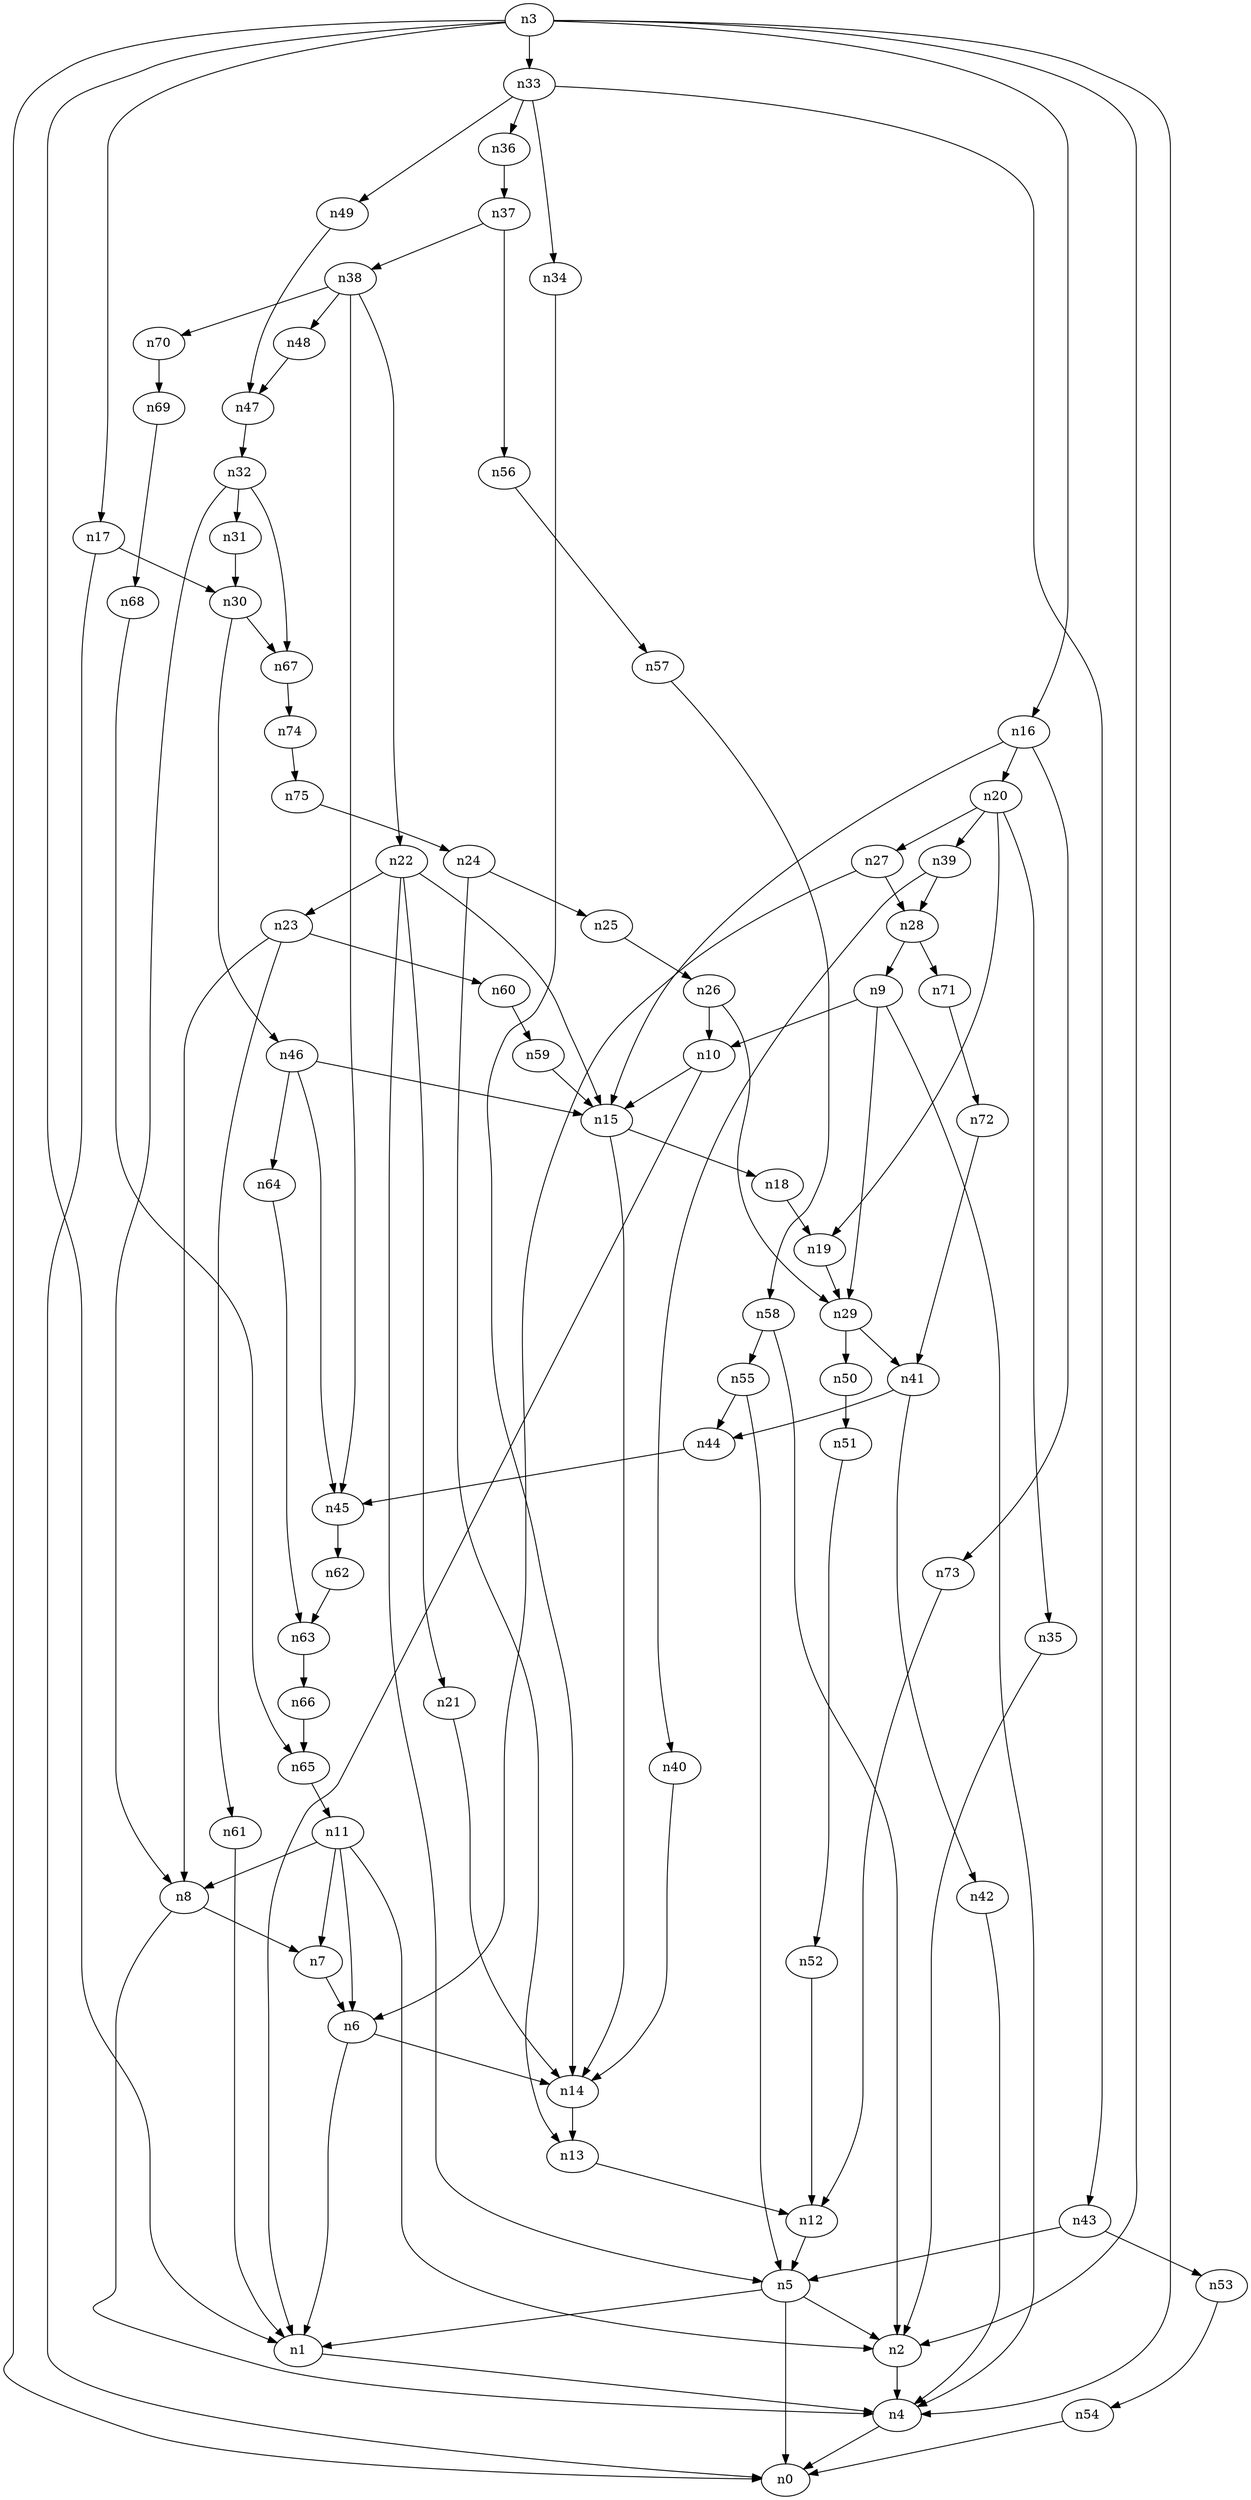 digraph G {
	n1 -> n4	 [_graphml_id=e4];
	n2 -> n4	 [_graphml_id=e7];
	n3 -> n0	 [_graphml_id=e0];
	n3 -> n1	 [_graphml_id=e3];
	n3 -> n2	 [_graphml_id=e6];
	n3 -> n4	 [_graphml_id=e28];
	n3 -> n16	 [_graphml_id=e25];
	n3 -> n17	 [_graphml_id=e27];
	n3 -> n33	 [_graphml_id=e53];
	n4 -> n0	 [_graphml_id=e1];
	n5 -> n0	 [_graphml_id=e2];
	n5 -> n1	 [_graphml_id=e5];
	n5 -> n2	 [_graphml_id=e8];
	n6 -> n1	 [_graphml_id=e9];
	n6 -> n14	 [_graphml_id=e22];
	n7 -> n6	 [_graphml_id=e10];
	n8 -> n4	 [_graphml_id=e12];
	n8 -> n7	 [_graphml_id=e11];
	n9 -> n4	 [_graphml_id=e13];
	n9 -> n10	 [_graphml_id=e14];
	n9 -> n29	 [_graphml_id=e47];
	n10 -> n1	 [_graphml_id=e15];
	n10 -> n15	 [_graphml_id=e23];
	n11 -> n2	 [_graphml_id=e121];
	n11 -> n6	 [_graphml_id=e18];
	n11 -> n7	 [_graphml_id=e16];
	n11 -> n8	 [_graphml_id=e17];
	n12 -> n5	 [_graphml_id=e19];
	n13 -> n12	 [_graphml_id=e20];
	n14 -> n13	 [_graphml_id=e21];
	n15 -> n14	 [_graphml_id=e38];
	n15 -> n18	 [_graphml_id=e29];
	n16 -> n15	 [_graphml_id=e24];
	n16 -> n20	 [_graphml_id=e32];
	n16 -> n73	 [_graphml_id=e119];
	n17 -> n0	 [_graphml_id=e26];
	n17 -> n30	 [_graphml_id=e49];
	n18 -> n19	 [_graphml_id=e30];
	n19 -> n29	 [_graphml_id=e46];
	n20 -> n19	 [_graphml_id=e31];
	n20 -> n27	 [_graphml_id=e43];
	n20 -> n35	 [_graphml_id=e56];
	n20 -> n39	 [_graphml_id=e81];
	n21 -> n14	 [_graphml_id=e33];
	n22 -> n5	 [_graphml_id=e35];
	n22 -> n15	 [_graphml_id=e71];
	n22 -> n21	 [_graphml_id=e34];
	n22 -> n23	 [_graphml_id=e36];
	n23 -> n8	 [_graphml_id=e37];
	n23 -> n60	 [_graphml_id=e98];
	n23 -> n61	 [_graphml_id=e100];
	n24 -> n13	 [_graphml_id=e39];
	n24 -> n25	 [_graphml_id=e40];
	n25 -> n26	 [_graphml_id=e41];
	n26 -> n10	 [_graphml_id=e42];
	n26 -> n29	 [_graphml_id=e48];
	n27 -> n6	 [_graphml_id=e58];
	n27 -> n28	 [_graphml_id=e44];
	n28 -> n9	 [_graphml_id=e45];
	n28 -> n71	 [_graphml_id=e116];
	n29 -> n41	 [_graphml_id=e66];
	n29 -> n50	 [_graphml_id=e82];
	n30 -> n46	 [_graphml_id=e75];
	n30 -> n67	 [_graphml_id=e109];
	n31 -> n30	 [_graphml_id=e50];
	n32 -> n8	 [_graphml_id=e52];
	n32 -> n31	 [_graphml_id=e51];
	n32 -> n67	 [_graphml_id=e110];
	n33 -> n34	 [_graphml_id=e54];
	n33 -> n36	 [_graphml_id=e59];
	n33 -> n43	 [_graphml_id=e69];
	n33 -> n49	 [_graphml_id=e79];
	n34 -> n14	 [_graphml_id=e55];
	n35 -> n2	 [_graphml_id=e57];
	n36 -> n37	 [_graphml_id=e60];
	n37 -> n38	 [_graphml_id=e61];
	n37 -> n56	 [_graphml_id=e92];
	n38 -> n22	 [_graphml_id=e62];
	n38 -> n45	 [_graphml_id=e101];
	n38 -> n48	 [_graphml_id=e78];
	n38 -> n70	 [_graphml_id=e115];
	n39 -> n28	 [_graphml_id=e63];
	n39 -> n40	 [_graphml_id=e64];
	n40 -> n14	 [_graphml_id=e65];
	n41 -> n42	 [_graphml_id=e67];
	n41 -> n44	 [_graphml_id=e72];
	n42 -> n4	 [_graphml_id=e68];
	n43 -> n5	 [_graphml_id=e70];
	n43 -> n53	 [_graphml_id=e86];
	n44 -> n45	 [_graphml_id=e73];
	n45 -> n62	 [_graphml_id=e102];
	n46 -> n15	 [_graphml_id=e91];
	n46 -> n45	 [_graphml_id=e74];
	n46 -> n64	 [_graphml_id=e105];
	n47 -> n32	 [_graphml_id=e76];
	n48 -> n47	 [_graphml_id=e77];
	n49 -> n47	 [_graphml_id=e80];
	n50 -> n51	 [_graphml_id=e83];
	n51 -> n52	 [_graphml_id=e84];
	n52 -> n12	 [_graphml_id=e85];
	n53 -> n54	 [_graphml_id=e87];
	n54 -> n0	 [_graphml_id=e88];
	n55 -> n5	 [_graphml_id=e90];
	n55 -> n44	 [_graphml_id=e89];
	n56 -> n57	 [_graphml_id=e93];
	n57 -> n58	 [_graphml_id=e94];
	n58 -> n2	 [_graphml_id=e95];
	n58 -> n55	 [_graphml_id=e111];
	n59 -> n15	 [_graphml_id=e96];
	n60 -> n59	 [_graphml_id=e97];
	n61 -> n1	 [_graphml_id=e99];
	n62 -> n63	 [_graphml_id=e103];
	n63 -> n66	 [_graphml_id=e108];
	n64 -> n63	 [_graphml_id=e104];
	n65 -> n11	 [_graphml_id=e106];
	n66 -> n65	 [_graphml_id=e107];
	n67 -> n74	 [_graphml_id=e122];
	n68 -> n65	 [_graphml_id=e112];
	n69 -> n68	 [_graphml_id=e113];
	n70 -> n69	 [_graphml_id=e114];
	n71 -> n72	 [_graphml_id=e117];
	n72 -> n41	 [_graphml_id=e118];
	n73 -> n12	 [_graphml_id=e120];
	n74 -> n75	 [_graphml_id=e123];
	n75 -> n24	 [_graphml_id=e124];
}
